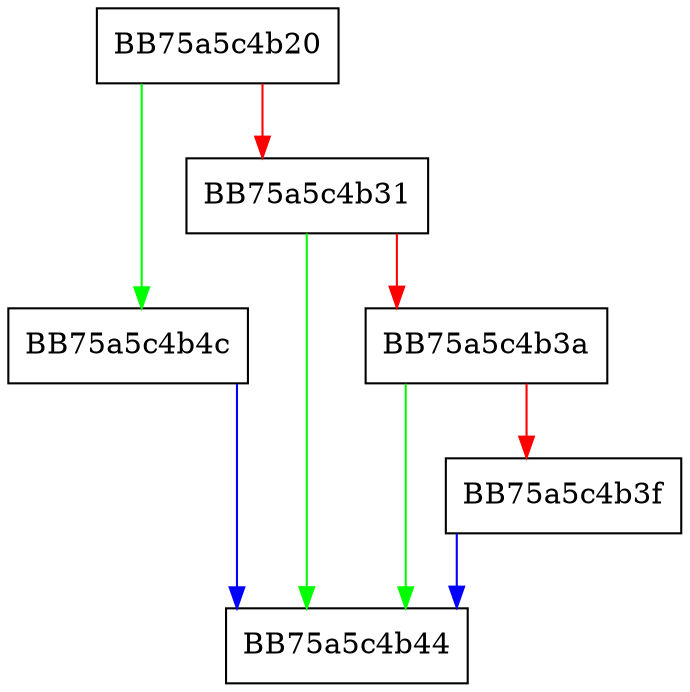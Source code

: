 digraph getByte {
  node [shape="box"];
  graph [splines=ortho];
  BB75a5c4b20 -> BB75a5c4b4c [color="green"];
  BB75a5c4b20 -> BB75a5c4b31 [color="red"];
  BB75a5c4b31 -> BB75a5c4b44 [color="green"];
  BB75a5c4b31 -> BB75a5c4b3a [color="red"];
  BB75a5c4b3a -> BB75a5c4b44 [color="green"];
  BB75a5c4b3a -> BB75a5c4b3f [color="red"];
  BB75a5c4b3f -> BB75a5c4b44 [color="blue"];
  BB75a5c4b4c -> BB75a5c4b44 [color="blue"];
}